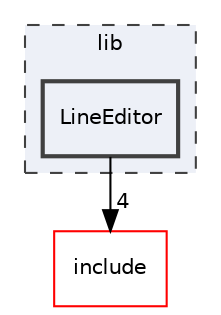 digraph "lib/LineEditor"
{
 // LATEX_PDF_SIZE
  bgcolor="transparent";
  edge [fontname="Helvetica",fontsize="10",labelfontname="Helvetica",labelfontsize="10"];
  node [fontname="Helvetica",fontsize="10",shape="box"];
  compound=true
  subgraph clusterdir_97aefd0d527b934f1d99a682da8fe6a9 {
    graph [ bgcolor="#edf0f7", pencolor="grey25", style="filled,dashed,", label="lib", fontname="Helvetica", fontsize="10", URL="dir_97aefd0d527b934f1d99a682da8fe6a9.html"]
  dir_1ac47aebdf3f5f53231ac64a585405ed [label="LineEditor", style="filled,bold,", fillcolor="#edf0f7", color="grey25", URL="dir_1ac47aebdf3f5f53231ac64a585405ed.html"];
  }
  dir_d44c64559bbebec7f509842c48db8b23 [label="include", style="", fillcolor="#edf0f7", color="red", URL="dir_d44c64559bbebec7f509842c48db8b23.html"];
  dir_1ac47aebdf3f5f53231ac64a585405ed->dir_d44c64559bbebec7f509842c48db8b23 [headlabel="4", labeldistance=1.5 headhref="dir_000101_000082.html"];
}
